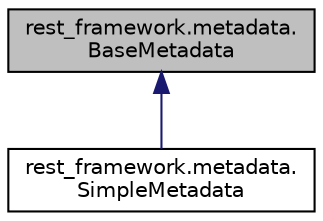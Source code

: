 digraph "rest_framework.metadata.BaseMetadata"
{
 // LATEX_PDF_SIZE
  edge [fontname="Helvetica",fontsize="10",labelfontname="Helvetica",labelfontsize="10"];
  node [fontname="Helvetica",fontsize="10",shape=record];
  Node1 [label="rest_framework.metadata.\lBaseMetadata",height=0.2,width=0.4,color="black", fillcolor="grey75", style="filled", fontcolor="black",tooltip=" "];
  Node1 -> Node2 [dir="back",color="midnightblue",fontsize="10",style="solid",fontname="Helvetica"];
  Node2 [label="rest_framework.metadata.\lSimpleMetadata",height=0.2,width=0.4,color="black", fillcolor="white", style="filled",URL="$classrest__framework_1_1metadata_1_1_simple_metadata.html",tooltip=" "];
}
